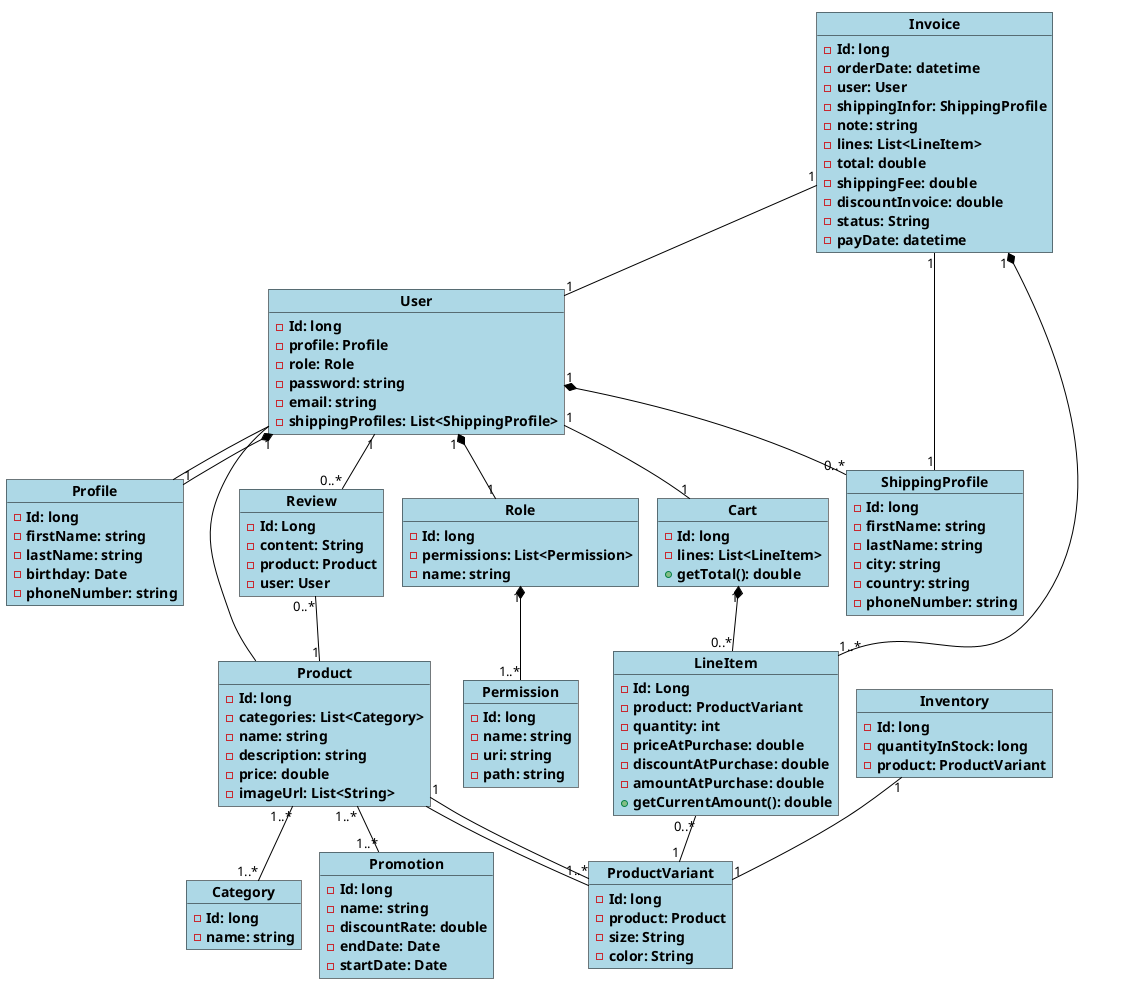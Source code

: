 @startuml

' Cấu hình chung
skinparam backgroundColor white
skinparam handwritten false
skinparam shadowing false
skinparam linetype ortho
skinparam nodesep 80
skinparam ranksep 100

' Định nghĩa kiểu cho đối tượng
skinparam object {
  BorderColor Black
  BackgroundColor LightBlue
  ArrowColor Black
  FontName Arial
  FontSize 14
  FontStyle bold
}

' Sử dụng layout smetana
!pragma layout smetana

' Nhóm các đối tượng liên quan
together {
  object User
  object Profile
  User -- Profile
}

together {
  object Product
  object ProductVariant
  Product -- ProductVariant
}

' Các đối tượng và mối quan hệ khác
User -- Product

' Định nghĩa các đối tượng
object "<b>Permission</b>" as Permission {
  -Id: long
  -name: string  
  -uri: string
  -path: string
}

object "<b>Role</b>" as Role {
  -Id: long
  -permissions: List<Permission>
  -name: string
}

object "<b>Profile</b>" as Profile {
  -Id: long
  -firstName: string
  -lastName: string
  -birthday: Date
  -phoneNumber: string
}

object "<b>ShippingProfile</b>" as ShippingProfile {
  -Id: long
  -firstName: string
  -lastName: string
  -city: string
  -country: string
  -phoneNumber: string
}

object "<b>User</b>" as User {
  -Id: long
  -profile: Profile
  -role: Role
  -password: string
  -email: string
  -shippingProfiles: List<ShippingProfile>
}

object "<b>Review</b>" as Review {
  -Id: Long
  -content: String
  -product: Product
  -user: User
}

object "<b>Cart</b>" as Cart {
  -Id: long
  -lines: List<LineItem>
  +getTotal(): double
}

object "<b>Invoice</b>" as Invoice {
  -Id: long
  -orderDate: datetime
  -user: User
  -shippingInfor: ShippingProfile
  -note: string
  -lines: List<LineItem>
  -total: double
  -shippingFee: double
  -discountInvoice: double
  -status: String
  -payDate: datetime
}

object "<b>LineItem</b>" as LineItem {
  -Id: Long
  -product: ProductVariant
  -quantity: int
  -priceAtPurchase: double
  -discountAtPurchase: double
  -amountAtPurchase: double
  +getCurrentAmount(): double
}

object "<b>ProductVariant</b>" as ProductVariant {
  -Id: long
  -product: Product
  -size: String
  -color: String
}

object "<b>Product</b>" as Product {
  -Id: long
  -categories: List<Category>
  -name: string
  -description: string
  -price: double
  -imageUrl: List<String>
}

object "<b>Category</b>" as Category {
  -Id: long
  -name: string
}

object "<b>Inventory</b>" as Inventory {
  -Id: long
  -quantityInStock: long
  -product: ProductVariant
}

object "<b>Promotion</b>" as Promotion {
  -Id: long
  -name: string
  -discountRate: double
  -endDate: Date
  -startDate: Date
}

Role "1" *-- "1..*" Permission
User "1" *-- "1" Profile
User "1" *-- "1" Role
User "1" *-- "0..*" ShippingProfile
User "1" -- "0..*" Review
User "1" -- "1" Cart
Cart "1" *-- "0..*" LineItem
Invoice "1" *-- "1..*" LineItem
Invoice "1" -- "1" User
Invoice "1" -- "1" ShippingProfile
LineItem "0..*" -- "1" ProductVariant
ProductVariant "1..*" -- "1" Product
Product "1..*" -- "1..*" Category
Inventory "1" -- "1" ProductVariant
Product "1..*" -- "1..*" Promotion
Review "0..*" -- "1" Product

@enduml
